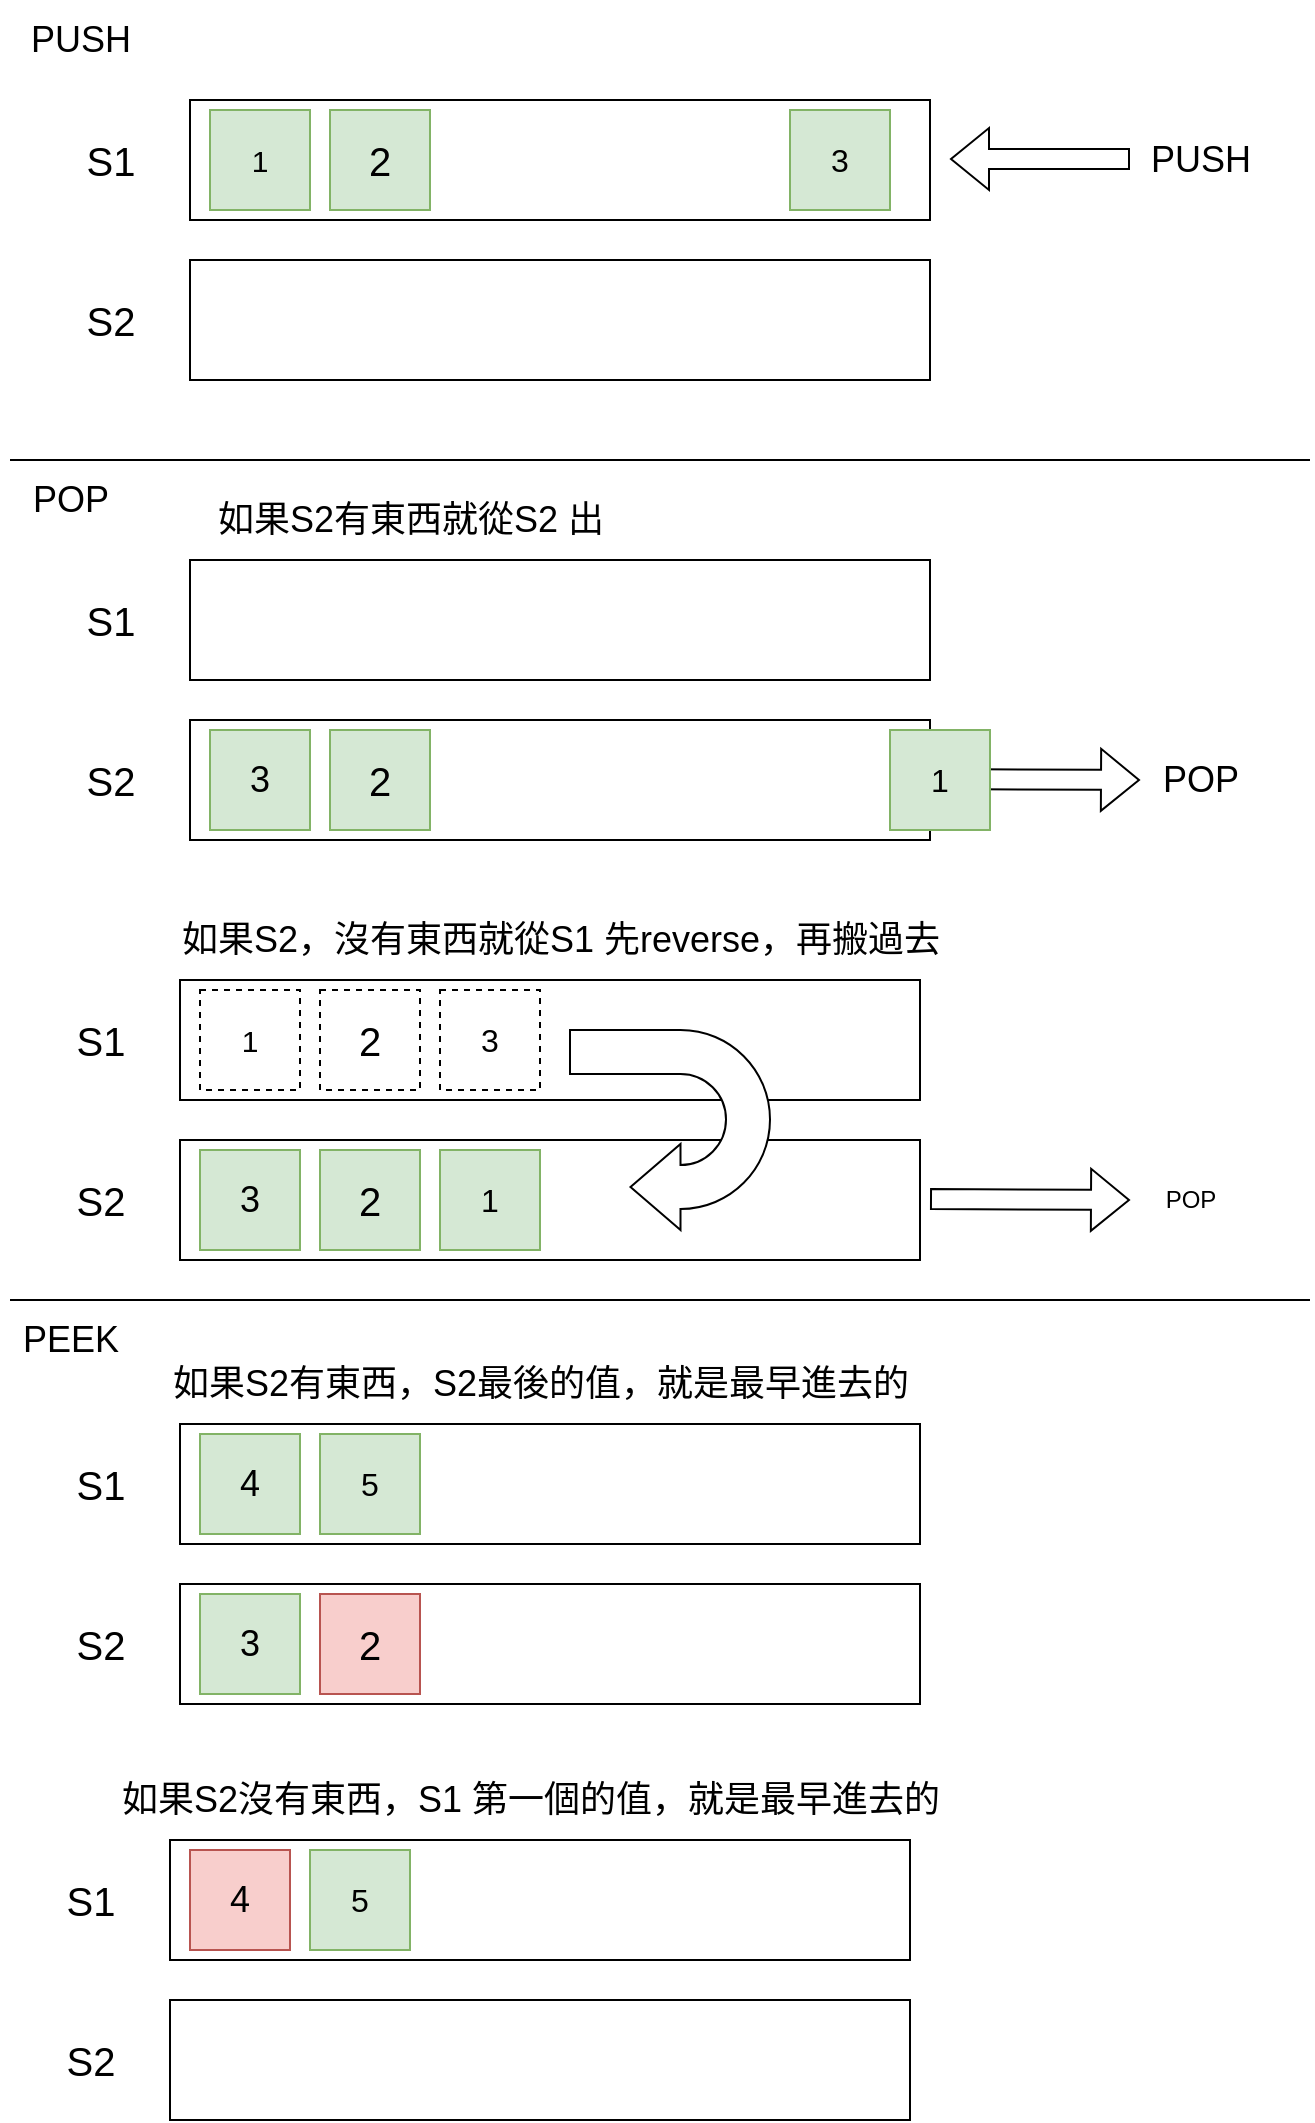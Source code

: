 <mxfile version="24.0.0" type="device">
  <diagram name="第 1 页" id="O5Rs_0LhTfwY3xeI6bNT">
    <mxGraphModel dx="1594" dy="1580" grid="1" gridSize="10" guides="1" tooltips="1" connect="1" arrows="1" fold="1" page="1" pageScale="1" pageWidth="827" pageHeight="1169" math="0" shadow="0">
      <root>
        <mxCell id="0" />
        <mxCell id="1" parent="0" />
        <mxCell id="j6VodlIpWfJqzQMJglpw-1" value="" style="rounded=0;whiteSpace=wrap;html=1;" vertex="1" parent="1">
          <mxGeometry x="90" y="30" width="370" height="60" as="geometry" />
        </mxCell>
        <mxCell id="j6VodlIpWfJqzQMJglpw-2" value="" style="rounded=0;whiteSpace=wrap;html=1;" vertex="1" parent="1">
          <mxGeometry x="90" y="110" width="370" height="60" as="geometry" />
        </mxCell>
        <mxCell id="j6VodlIpWfJqzQMJglpw-3" value="&lt;font style=&quot;font-size: 15px;&quot;&gt;1&lt;/font&gt;" style="rounded=0;whiteSpace=wrap;html=1;fillColor=#d5e8d4;strokeColor=#82b366;" vertex="1" parent="1">
          <mxGeometry x="100" y="35" width="50" height="50" as="geometry" />
        </mxCell>
        <mxCell id="j6VodlIpWfJqzQMJglpw-4" value="&lt;font style=&quot;font-size: 20px;&quot;&gt;S1&lt;/font&gt;" style="text;html=1;align=center;verticalAlign=middle;resizable=0;points=[];autosize=1;strokeColor=none;fillColor=none;" vertex="1" parent="1">
          <mxGeometry x="25" y="40" width="50" height="40" as="geometry" />
        </mxCell>
        <mxCell id="j6VodlIpWfJqzQMJglpw-5" value="&lt;font style=&quot;font-size: 20px;&quot;&gt;S2&lt;/font&gt;" style="text;html=1;align=center;verticalAlign=middle;resizable=0;points=[];autosize=1;strokeColor=none;fillColor=none;" vertex="1" parent="1">
          <mxGeometry x="25" y="120" width="50" height="40" as="geometry" />
        </mxCell>
        <mxCell id="j6VodlIpWfJqzQMJglpw-9" value="" style="shape=flexArrow;endArrow=classic;html=1;rounded=0;" edge="1" parent="1">
          <mxGeometry width="50" height="50" relative="1" as="geometry">
            <mxPoint x="560" y="59.5" as="sourcePoint" />
            <mxPoint x="470" y="59.5" as="targetPoint" />
          </mxGeometry>
        </mxCell>
        <mxCell id="j6VodlIpWfJqzQMJglpw-10" value="&lt;font style=&quot;font-size: 18px;&quot;&gt;PUSH&lt;/font&gt;" style="text;html=1;align=center;verticalAlign=middle;resizable=0;points=[];autosize=1;strokeColor=none;fillColor=none;" vertex="1" parent="1">
          <mxGeometry x="560" y="40" width="70" height="40" as="geometry" />
        </mxCell>
        <mxCell id="j6VodlIpWfJqzQMJglpw-11" value="&lt;font style=&quot;font-size: 20px;&quot;&gt;2&lt;/font&gt;" style="rounded=0;whiteSpace=wrap;html=1;fillColor=#d5e8d4;strokeColor=#82b366;" vertex="1" parent="1">
          <mxGeometry x="160" y="35" width="50" height="50" as="geometry" />
        </mxCell>
        <mxCell id="j6VodlIpWfJqzQMJglpw-12" value="&lt;div&gt;&lt;font size=&quot;3&quot;&gt;3&lt;/font&gt;&lt;/div&gt;" style="rounded=0;whiteSpace=wrap;html=1;fillColor=#d5e8d4;strokeColor=#82b366;" vertex="1" parent="1">
          <mxGeometry x="390" y="35" width="50" height="50" as="geometry" />
        </mxCell>
        <mxCell id="j6VodlIpWfJqzQMJglpw-20" value="" style="rounded=0;whiteSpace=wrap;html=1;" vertex="1" parent="1">
          <mxGeometry x="90" y="260" width="370" height="60" as="geometry" />
        </mxCell>
        <mxCell id="j6VodlIpWfJqzQMJglpw-21" value="" style="rounded=0;whiteSpace=wrap;html=1;" vertex="1" parent="1">
          <mxGeometry x="90" y="340" width="370" height="60" as="geometry" />
        </mxCell>
        <mxCell id="j6VodlIpWfJqzQMJglpw-23" value="&lt;font style=&quot;font-size: 20px;&quot;&gt;S1&lt;/font&gt;" style="text;html=1;align=center;verticalAlign=middle;resizable=0;points=[];autosize=1;strokeColor=none;fillColor=none;" vertex="1" parent="1">
          <mxGeometry x="25" y="270" width="50" height="40" as="geometry" />
        </mxCell>
        <mxCell id="j6VodlIpWfJqzQMJglpw-24" value="&lt;font style=&quot;font-size: 20px;&quot;&gt;S2&lt;/font&gt;" style="text;html=1;align=center;verticalAlign=middle;resizable=0;points=[];autosize=1;strokeColor=none;fillColor=none;" vertex="1" parent="1">
          <mxGeometry x="25" y="350" width="50" height="40" as="geometry" />
        </mxCell>
        <mxCell id="j6VodlIpWfJqzQMJglpw-25" value="" style="shape=flexArrow;endArrow=classic;html=1;rounded=0;" edge="1" parent="1">
          <mxGeometry width="50" height="50" relative="1" as="geometry">
            <mxPoint x="465" y="369.5" as="sourcePoint" />
            <mxPoint x="565" y="370" as="targetPoint" />
          </mxGeometry>
        </mxCell>
        <mxCell id="j6VodlIpWfJqzQMJglpw-26" value="&lt;font style=&quot;font-size: 18px;&quot;&gt;POP&lt;/font&gt;" style="text;html=1;align=center;verticalAlign=middle;resizable=0;points=[];autosize=1;strokeColor=none;fillColor=none;" vertex="1" parent="1">
          <mxGeometry x="565" y="350" width="60" height="40" as="geometry" />
        </mxCell>
        <mxCell id="j6VodlIpWfJqzQMJglpw-29" value="&lt;font style=&quot;font-size: 18px;&quot;&gt;3&lt;/font&gt;" style="rounded=0;whiteSpace=wrap;html=1;fillColor=#d5e8d4;strokeColor=#82b366;" vertex="1" parent="1">
          <mxGeometry x="100" y="345" width="50" height="50" as="geometry" />
        </mxCell>
        <mxCell id="j6VodlIpWfJqzQMJglpw-30" value="&lt;font style=&quot;font-size: 20px;&quot;&gt;2&lt;/font&gt;" style="rounded=0;whiteSpace=wrap;html=1;fillColor=#d5e8d4;strokeColor=#82b366;" vertex="1" parent="1">
          <mxGeometry x="160" y="345" width="50" height="50" as="geometry" />
        </mxCell>
        <mxCell id="j6VodlIpWfJqzQMJglpw-31" value="&lt;font size=&quot;3&quot;&gt;1&lt;/font&gt;" style="rounded=0;whiteSpace=wrap;html=1;fillColor=#d5e8d4;strokeColor=#82b366;" vertex="1" parent="1">
          <mxGeometry x="440" y="345" width="50" height="50" as="geometry" />
        </mxCell>
        <mxCell id="j6VodlIpWfJqzQMJglpw-33" value="&lt;font style=&quot;font-size: 18px;&quot;&gt;如果S2有東西就從S2 出&lt;/font&gt;" style="text;html=1;align=center;verticalAlign=middle;resizable=0;points=[];autosize=1;strokeColor=none;fillColor=none;" vertex="1" parent="1">
          <mxGeometry x="90" y="220" width="220" height="40" as="geometry" />
        </mxCell>
        <mxCell id="j6VodlIpWfJqzQMJglpw-34" value="" style="rounded=0;whiteSpace=wrap;html=1;" vertex="1" parent="1">
          <mxGeometry x="85" y="470" width="370" height="60" as="geometry" />
        </mxCell>
        <mxCell id="j6VodlIpWfJqzQMJglpw-35" value="" style="rounded=0;whiteSpace=wrap;html=1;" vertex="1" parent="1">
          <mxGeometry x="85" y="550" width="370" height="60" as="geometry" />
        </mxCell>
        <mxCell id="j6VodlIpWfJqzQMJglpw-36" value="&lt;font style=&quot;font-size: 20px;&quot;&gt;S1&lt;/font&gt;" style="text;html=1;align=center;verticalAlign=middle;resizable=0;points=[];autosize=1;strokeColor=none;fillColor=none;" vertex="1" parent="1">
          <mxGeometry x="20" y="480" width="50" height="40" as="geometry" />
        </mxCell>
        <mxCell id="j6VodlIpWfJqzQMJglpw-37" value="&lt;font style=&quot;font-size: 20px;&quot;&gt;S2&lt;/font&gt;" style="text;html=1;align=center;verticalAlign=middle;resizable=0;points=[];autosize=1;strokeColor=none;fillColor=none;" vertex="1" parent="1">
          <mxGeometry x="20" y="560" width="50" height="40" as="geometry" />
        </mxCell>
        <mxCell id="j6VodlIpWfJqzQMJglpw-38" value="" style="shape=flexArrow;endArrow=classic;html=1;rounded=0;" edge="1" parent="1">
          <mxGeometry width="50" height="50" relative="1" as="geometry">
            <mxPoint x="460" y="579.5" as="sourcePoint" />
            <mxPoint x="560" y="580" as="targetPoint" />
          </mxGeometry>
        </mxCell>
        <mxCell id="j6VodlIpWfJqzQMJglpw-39" value="POP" style="text;html=1;align=center;verticalAlign=middle;resizable=0;points=[];autosize=1;strokeColor=none;fillColor=none;" vertex="1" parent="1">
          <mxGeometry x="565" y="565" width="50" height="30" as="geometry" />
        </mxCell>
        <mxCell id="j6VodlIpWfJqzQMJglpw-40" value="&lt;font style=&quot;font-size: 18px;&quot;&gt;3&lt;/font&gt;" style="rounded=0;whiteSpace=wrap;html=1;fillColor=#d5e8d4;strokeColor=#82b366;" vertex="1" parent="1">
          <mxGeometry x="95" y="555" width="50" height="50" as="geometry" />
        </mxCell>
        <mxCell id="j6VodlIpWfJqzQMJglpw-41" value="&lt;font style=&quot;font-size: 20px;&quot;&gt;2&lt;/font&gt;" style="rounded=0;whiteSpace=wrap;html=1;fillColor=#d5e8d4;strokeColor=#82b366;" vertex="1" parent="1">
          <mxGeometry x="155" y="555" width="50" height="50" as="geometry" />
        </mxCell>
        <mxCell id="j6VodlIpWfJqzQMJglpw-42" value="&lt;font size=&quot;3&quot;&gt;1&lt;/font&gt;" style="rounded=0;whiteSpace=wrap;html=1;fillColor=#d5e8d4;strokeColor=#82b366;" vertex="1" parent="1">
          <mxGeometry x="215" y="555" width="50" height="50" as="geometry" />
        </mxCell>
        <mxCell id="j6VodlIpWfJqzQMJglpw-43" value="&lt;font style=&quot;font-size: 18px;&quot;&gt;如果S2，沒有東西就從S1 先reverse，再搬過去&lt;br&gt;&lt;/font&gt;" style="text;html=1;align=center;verticalAlign=middle;resizable=0;points=[];autosize=1;strokeColor=none;fillColor=none;" vertex="1" parent="1">
          <mxGeometry x="75" y="430" width="400" height="40" as="geometry" />
        </mxCell>
        <mxCell id="j6VodlIpWfJqzQMJglpw-48" value="" style="html=1;shadow=0;dashed=0;align=center;verticalAlign=middle;shape=mxgraph.arrows2.uTurnArrow;dy=11;arrowHead=43;dx2=25;rotation=-180;" vertex="1" parent="1">
          <mxGeometry x="280" y="495" width="100" height="100" as="geometry" />
        </mxCell>
        <mxCell id="j6VodlIpWfJqzQMJglpw-49" value="&lt;font style=&quot;font-size: 15px;&quot;&gt;1&lt;/font&gt;" style="rounded=0;whiteSpace=wrap;html=1;dashed=1;" vertex="1" parent="1">
          <mxGeometry x="95" y="475" width="50" height="50" as="geometry" />
        </mxCell>
        <mxCell id="j6VodlIpWfJqzQMJglpw-50" value="&lt;font style=&quot;font-size: 20px;&quot;&gt;2&lt;/font&gt;" style="rounded=0;whiteSpace=wrap;html=1;dashed=1;" vertex="1" parent="1">
          <mxGeometry x="155" y="475" width="50" height="50" as="geometry" />
        </mxCell>
        <mxCell id="j6VodlIpWfJqzQMJglpw-51" value="&lt;div&gt;&lt;font size=&quot;3&quot;&gt;3&lt;/font&gt;&lt;/div&gt;" style="rounded=0;whiteSpace=wrap;html=1;dashed=1;" vertex="1" parent="1">
          <mxGeometry x="215" y="475" width="50" height="50" as="geometry" />
        </mxCell>
        <mxCell id="j6VodlIpWfJqzQMJglpw-52" value="" style="endArrow=none;html=1;rounded=0;" edge="1" parent="1">
          <mxGeometry width="50" height="50" relative="1" as="geometry">
            <mxPoint y="210" as="sourcePoint" />
            <mxPoint x="650" y="210" as="targetPoint" />
          </mxGeometry>
        </mxCell>
        <mxCell id="j6VodlIpWfJqzQMJglpw-53" value="&lt;font style=&quot;font-size: 18px;&quot;&gt;PUSH&lt;/font&gt;" style="text;html=1;align=center;verticalAlign=middle;resizable=0;points=[];autosize=1;strokeColor=none;fillColor=none;" vertex="1" parent="1">
          <mxGeometry y="-20" width="70" height="40" as="geometry" />
        </mxCell>
        <mxCell id="j6VodlIpWfJqzQMJglpw-54" value="&lt;font style=&quot;font-size: 18px;&quot;&gt;POP&lt;/font&gt;" style="text;html=1;align=center;verticalAlign=middle;resizable=0;points=[];autosize=1;strokeColor=none;fillColor=none;" vertex="1" parent="1">
          <mxGeometry y="210" width="60" height="40" as="geometry" />
        </mxCell>
        <mxCell id="j6VodlIpWfJqzQMJglpw-56" value="" style="endArrow=none;html=1;rounded=0;" edge="1" parent="1">
          <mxGeometry width="50" height="50" relative="1" as="geometry">
            <mxPoint y="630" as="sourcePoint" />
            <mxPoint x="650" y="630" as="targetPoint" />
          </mxGeometry>
        </mxCell>
        <mxCell id="j6VodlIpWfJqzQMJglpw-57" value="&lt;font style=&quot;font-size: 18px;&quot;&gt;PEEK&lt;/font&gt;" style="text;html=1;align=center;verticalAlign=middle;resizable=0;points=[];autosize=1;strokeColor=none;fillColor=none;" vertex="1" parent="1">
          <mxGeometry x="-5" y="630" width="70" height="40" as="geometry" />
        </mxCell>
        <mxCell id="j6VodlIpWfJqzQMJglpw-65" value="" style="rounded=0;whiteSpace=wrap;html=1;" vertex="1" parent="1">
          <mxGeometry x="85" y="692" width="370" height="60" as="geometry" />
        </mxCell>
        <mxCell id="j6VodlIpWfJqzQMJglpw-66" value="" style="rounded=0;whiteSpace=wrap;html=1;" vertex="1" parent="1">
          <mxGeometry x="85" y="772" width="370" height="60" as="geometry" />
        </mxCell>
        <mxCell id="j6VodlIpWfJqzQMJglpw-67" value="&lt;font style=&quot;font-size: 20px;&quot;&gt;S1&lt;/font&gt;" style="text;html=1;align=center;verticalAlign=middle;resizable=0;points=[];autosize=1;strokeColor=none;fillColor=none;" vertex="1" parent="1">
          <mxGeometry x="20" y="702" width="50" height="40" as="geometry" />
        </mxCell>
        <mxCell id="j6VodlIpWfJqzQMJglpw-68" value="&lt;font style=&quot;font-size: 20px;&quot;&gt;S2&lt;/font&gt;" style="text;html=1;align=center;verticalAlign=middle;resizable=0;points=[];autosize=1;strokeColor=none;fillColor=none;" vertex="1" parent="1">
          <mxGeometry x="20" y="782" width="50" height="40" as="geometry" />
        </mxCell>
        <mxCell id="j6VodlIpWfJqzQMJglpw-69" value="&lt;font style=&quot;font-size: 18px;&quot;&gt;3&lt;/font&gt;" style="rounded=0;whiteSpace=wrap;html=1;fillColor=#d5e8d4;strokeColor=#82b366;" vertex="1" parent="1">
          <mxGeometry x="95" y="777" width="50" height="50" as="geometry" />
        </mxCell>
        <mxCell id="j6VodlIpWfJqzQMJglpw-70" value="&lt;font style=&quot;font-size: 20px;&quot;&gt;2&lt;/font&gt;" style="rounded=0;whiteSpace=wrap;html=1;fillColor=#f8cecc;strokeColor=#b85450;" vertex="1" parent="1">
          <mxGeometry x="155" y="777" width="50" height="50" as="geometry" />
        </mxCell>
        <mxCell id="j6VodlIpWfJqzQMJglpw-72" value="&lt;font style=&quot;font-size: 18px;&quot;&gt;4&lt;/font&gt;" style="rounded=0;whiteSpace=wrap;html=1;fillColor=#d5e8d4;strokeColor=#82b366;" vertex="1" parent="1">
          <mxGeometry x="95" y="697" width="50" height="50" as="geometry" />
        </mxCell>
        <mxCell id="j6VodlIpWfJqzQMJglpw-73" value="&lt;font size=&quot;3&quot;&gt;5&lt;/font&gt;" style="rounded=0;whiteSpace=wrap;html=1;fillColor=#d5e8d4;strokeColor=#82b366;" vertex="1" parent="1">
          <mxGeometry x="155" y="697" width="50" height="50" as="geometry" />
        </mxCell>
        <mxCell id="j6VodlIpWfJqzQMJglpw-74" value="&lt;font style=&quot;font-size: 18px;&quot;&gt;如果S2有東西，S2最後的值，就是最早進去的&lt;br&gt;&lt;/font&gt;" style="text;html=1;align=center;verticalAlign=middle;resizable=0;points=[];autosize=1;strokeColor=none;fillColor=none;" vertex="1" parent="1">
          <mxGeometry x="70" y="652" width="390" height="40" as="geometry" />
        </mxCell>
        <mxCell id="j6VodlIpWfJqzQMJglpw-92" value="" style="rounded=0;whiteSpace=wrap;html=1;" vertex="1" parent="1">
          <mxGeometry x="80" y="900" width="370" height="60" as="geometry" />
        </mxCell>
        <mxCell id="j6VodlIpWfJqzQMJglpw-93" value="" style="rounded=0;whiteSpace=wrap;html=1;" vertex="1" parent="1">
          <mxGeometry x="80" y="980" width="370" height="60" as="geometry" />
        </mxCell>
        <mxCell id="j6VodlIpWfJqzQMJglpw-94" value="&lt;font style=&quot;font-size: 20px;&quot;&gt;S1&lt;/font&gt;" style="text;html=1;align=center;verticalAlign=middle;resizable=0;points=[];autosize=1;strokeColor=none;fillColor=none;" vertex="1" parent="1">
          <mxGeometry x="15" y="910" width="50" height="40" as="geometry" />
        </mxCell>
        <mxCell id="j6VodlIpWfJqzQMJglpw-95" value="&lt;font style=&quot;font-size: 20px;&quot;&gt;S2&lt;/font&gt;" style="text;html=1;align=center;verticalAlign=middle;resizable=0;points=[];autosize=1;strokeColor=none;fillColor=none;" vertex="1" parent="1">
          <mxGeometry x="15" y="990" width="50" height="40" as="geometry" />
        </mxCell>
        <mxCell id="j6VodlIpWfJqzQMJglpw-98" value="&lt;font style=&quot;font-size: 18px;&quot;&gt;4&lt;/font&gt;" style="rounded=0;whiteSpace=wrap;html=1;fillColor=#f8cecc;strokeColor=#b85450;" vertex="1" parent="1">
          <mxGeometry x="90" y="905" width="50" height="50" as="geometry" />
        </mxCell>
        <mxCell id="j6VodlIpWfJqzQMJglpw-99" value="&lt;font size=&quot;3&quot;&gt;5&lt;/font&gt;" style="rounded=0;whiteSpace=wrap;html=1;fillColor=#d5e8d4;strokeColor=#82b366;" vertex="1" parent="1">
          <mxGeometry x="150" y="905" width="50" height="50" as="geometry" />
        </mxCell>
        <mxCell id="j6VodlIpWfJqzQMJglpw-100" value="&lt;font style=&quot;font-size: 18px;&quot;&gt;如果S2沒有東西，S1 第一個的值，就是最早進去的&lt;br&gt;&lt;/font&gt;" style="text;html=1;align=center;verticalAlign=middle;resizable=0;points=[];autosize=1;strokeColor=none;fillColor=none;" vertex="1" parent="1">
          <mxGeometry x="45" y="860" width="430" height="40" as="geometry" />
        </mxCell>
      </root>
    </mxGraphModel>
  </diagram>
</mxfile>
